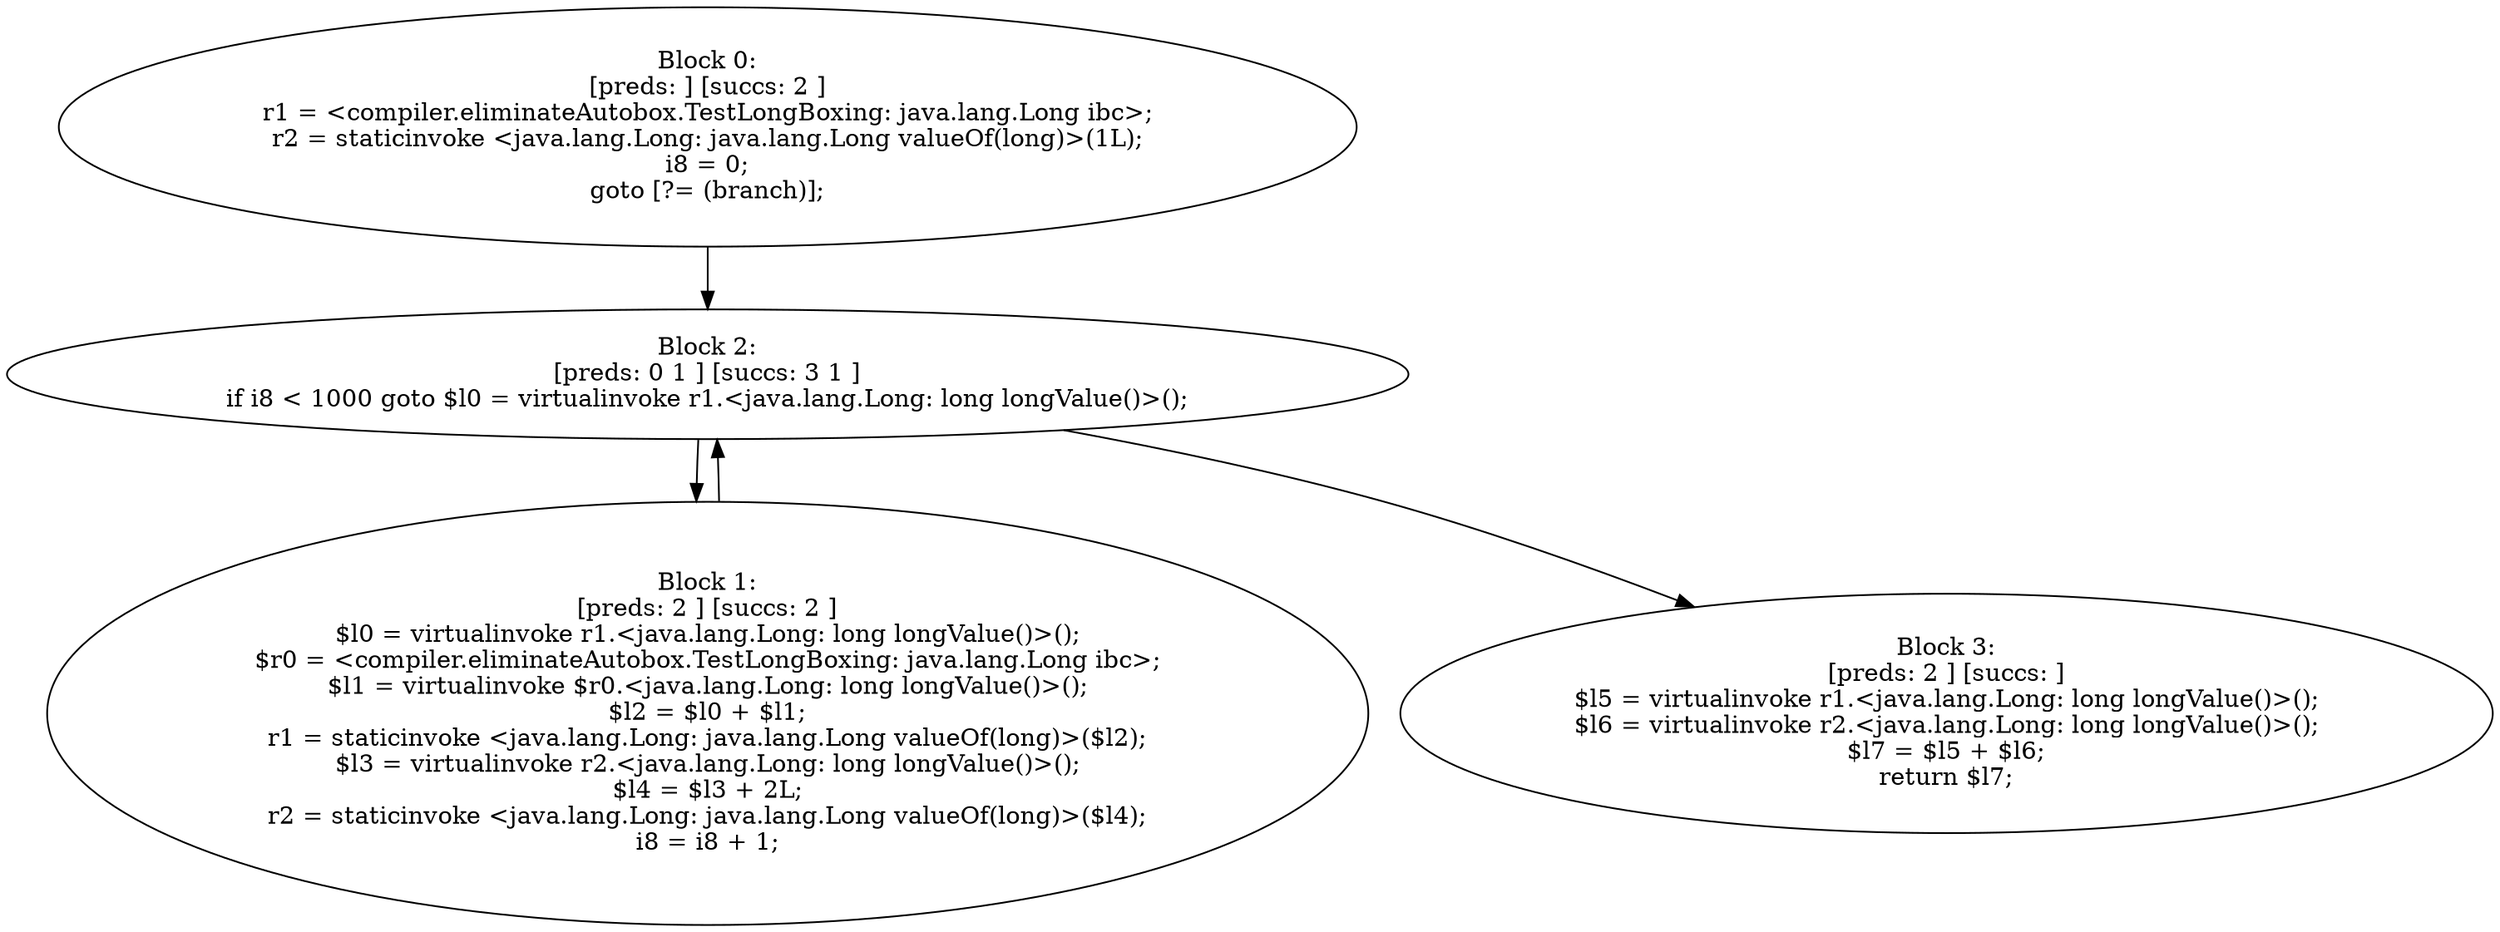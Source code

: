 digraph "unitGraph" {
    "Block 0:
[preds: ] [succs: 2 ]
r1 = <compiler.eliminateAutobox.TestLongBoxing: java.lang.Long ibc>;
r2 = staticinvoke <java.lang.Long: java.lang.Long valueOf(long)>(1L);
i8 = 0;
goto [?= (branch)];
"
    "Block 1:
[preds: 2 ] [succs: 2 ]
$l0 = virtualinvoke r1.<java.lang.Long: long longValue()>();
$r0 = <compiler.eliminateAutobox.TestLongBoxing: java.lang.Long ibc>;
$l1 = virtualinvoke $r0.<java.lang.Long: long longValue()>();
$l2 = $l0 + $l1;
r1 = staticinvoke <java.lang.Long: java.lang.Long valueOf(long)>($l2);
$l3 = virtualinvoke r2.<java.lang.Long: long longValue()>();
$l4 = $l3 + 2L;
r2 = staticinvoke <java.lang.Long: java.lang.Long valueOf(long)>($l4);
i8 = i8 + 1;
"
    "Block 2:
[preds: 0 1 ] [succs: 3 1 ]
if i8 < 1000 goto $l0 = virtualinvoke r1.<java.lang.Long: long longValue()>();
"
    "Block 3:
[preds: 2 ] [succs: ]
$l5 = virtualinvoke r1.<java.lang.Long: long longValue()>();
$l6 = virtualinvoke r2.<java.lang.Long: long longValue()>();
$l7 = $l5 + $l6;
return $l7;
"
    "Block 0:
[preds: ] [succs: 2 ]
r1 = <compiler.eliminateAutobox.TestLongBoxing: java.lang.Long ibc>;
r2 = staticinvoke <java.lang.Long: java.lang.Long valueOf(long)>(1L);
i8 = 0;
goto [?= (branch)];
"->"Block 2:
[preds: 0 1 ] [succs: 3 1 ]
if i8 < 1000 goto $l0 = virtualinvoke r1.<java.lang.Long: long longValue()>();
";
    "Block 1:
[preds: 2 ] [succs: 2 ]
$l0 = virtualinvoke r1.<java.lang.Long: long longValue()>();
$r0 = <compiler.eliminateAutobox.TestLongBoxing: java.lang.Long ibc>;
$l1 = virtualinvoke $r0.<java.lang.Long: long longValue()>();
$l2 = $l0 + $l1;
r1 = staticinvoke <java.lang.Long: java.lang.Long valueOf(long)>($l2);
$l3 = virtualinvoke r2.<java.lang.Long: long longValue()>();
$l4 = $l3 + 2L;
r2 = staticinvoke <java.lang.Long: java.lang.Long valueOf(long)>($l4);
i8 = i8 + 1;
"->"Block 2:
[preds: 0 1 ] [succs: 3 1 ]
if i8 < 1000 goto $l0 = virtualinvoke r1.<java.lang.Long: long longValue()>();
";
    "Block 2:
[preds: 0 1 ] [succs: 3 1 ]
if i8 < 1000 goto $l0 = virtualinvoke r1.<java.lang.Long: long longValue()>();
"->"Block 3:
[preds: 2 ] [succs: ]
$l5 = virtualinvoke r1.<java.lang.Long: long longValue()>();
$l6 = virtualinvoke r2.<java.lang.Long: long longValue()>();
$l7 = $l5 + $l6;
return $l7;
";
    "Block 2:
[preds: 0 1 ] [succs: 3 1 ]
if i8 < 1000 goto $l0 = virtualinvoke r1.<java.lang.Long: long longValue()>();
"->"Block 1:
[preds: 2 ] [succs: 2 ]
$l0 = virtualinvoke r1.<java.lang.Long: long longValue()>();
$r0 = <compiler.eliminateAutobox.TestLongBoxing: java.lang.Long ibc>;
$l1 = virtualinvoke $r0.<java.lang.Long: long longValue()>();
$l2 = $l0 + $l1;
r1 = staticinvoke <java.lang.Long: java.lang.Long valueOf(long)>($l2);
$l3 = virtualinvoke r2.<java.lang.Long: long longValue()>();
$l4 = $l3 + 2L;
r2 = staticinvoke <java.lang.Long: java.lang.Long valueOf(long)>($l4);
i8 = i8 + 1;
";
}
